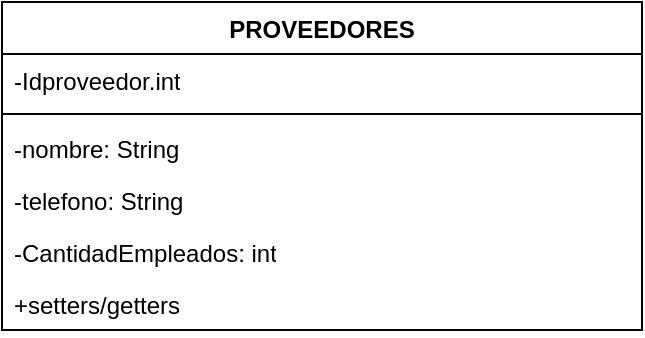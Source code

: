 <mxfile version="22.0.8" type="github">
  <diagram name="Página-1" id="fBiC5mcvAbMxCuCcT9bF">
    <mxGraphModel dx="1106" dy="613" grid="1" gridSize="10" guides="1" tooltips="1" connect="1" arrows="1" fold="1" page="1" pageScale="1" pageWidth="827" pageHeight="1169" math="0" shadow="0">
      <root>
        <mxCell id="0" />
        <mxCell id="1" parent="0" />
        <mxCell id="xNBhRWESigiDom9JUOcs-1" value="PROVEEDORES" style="swimlane;fontStyle=1;align=center;verticalAlign=top;childLayout=stackLayout;horizontal=1;startSize=26;horizontalStack=0;resizeParent=1;resizeParentMax=0;resizeLast=0;collapsible=1;marginBottom=0;whiteSpace=wrap;html=1;" vertex="1" parent="1">
          <mxGeometry x="170" y="460" width="320" height="164" as="geometry" />
        </mxCell>
        <mxCell id="xNBhRWESigiDom9JUOcs-2" value="-Idproveedor.int" style="text;strokeColor=none;fillColor=none;align=left;verticalAlign=top;spacingLeft=4;spacingRight=4;overflow=hidden;rotatable=0;points=[[0,0.5],[1,0.5]];portConstraint=eastwest;whiteSpace=wrap;html=1;" vertex="1" parent="xNBhRWESigiDom9JUOcs-1">
          <mxGeometry y="26" width="320" height="26" as="geometry" />
        </mxCell>
        <mxCell id="xNBhRWESigiDom9JUOcs-3" value="" style="line;strokeWidth=1;fillColor=none;align=left;verticalAlign=middle;spacingTop=-1;spacingLeft=3;spacingRight=3;rotatable=0;labelPosition=right;points=[];portConstraint=eastwest;strokeColor=inherit;" vertex="1" parent="xNBhRWESigiDom9JUOcs-1">
          <mxGeometry y="52" width="320" height="8" as="geometry" />
        </mxCell>
        <mxCell id="xNBhRWESigiDom9JUOcs-4" value="-nombre: String&lt;br&gt;" style="text;strokeColor=none;fillColor=none;align=left;verticalAlign=top;spacingLeft=4;spacingRight=4;overflow=hidden;rotatable=0;points=[[0,0.5],[1,0.5]];portConstraint=eastwest;whiteSpace=wrap;html=1;" vertex="1" parent="xNBhRWESigiDom9JUOcs-1">
          <mxGeometry y="60" width="320" height="26" as="geometry" />
        </mxCell>
        <mxCell id="xNBhRWESigiDom9JUOcs-5" value="-telefono: String" style="text;strokeColor=none;fillColor=none;align=left;verticalAlign=top;spacingLeft=4;spacingRight=4;overflow=hidden;rotatable=0;points=[[0,0.5],[1,0.5]];portConstraint=eastwest;whiteSpace=wrap;html=1;" vertex="1" parent="xNBhRWESigiDom9JUOcs-1">
          <mxGeometry y="86" width="320" height="26" as="geometry" />
        </mxCell>
        <mxCell id="xNBhRWESigiDom9JUOcs-6" value="-CantidadEmpleados: int" style="text;strokeColor=none;fillColor=none;align=left;verticalAlign=top;spacingLeft=4;spacingRight=4;overflow=hidden;rotatable=0;points=[[0,0.5],[1,0.5]];portConstraint=eastwest;whiteSpace=wrap;html=1;" vertex="1" parent="xNBhRWESigiDom9JUOcs-1">
          <mxGeometry y="112" width="320" height="26" as="geometry" />
        </mxCell>
        <mxCell id="xNBhRWESigiDom9JUOcs-7" value="+setters/getters" style="text;strokeColor=none;fillColor=none;align=left;verticalAlign=top;spacingLeft=4;spacingRight=4;overflow=hidden;rotatable=0;points=[[0,0.5],[1,0.5]];portConstraint=eastwest;whiteSpace=wrap;html=1;" vertex="1" parent="xNBhRWESigiDom9JUOcs-1">
          <mxGeometry y="138" width="320" height="26" as="geometry" />
        </mxCell>
      </root>
    </mxGraphModel>
  </diagram>
</mxfile>
